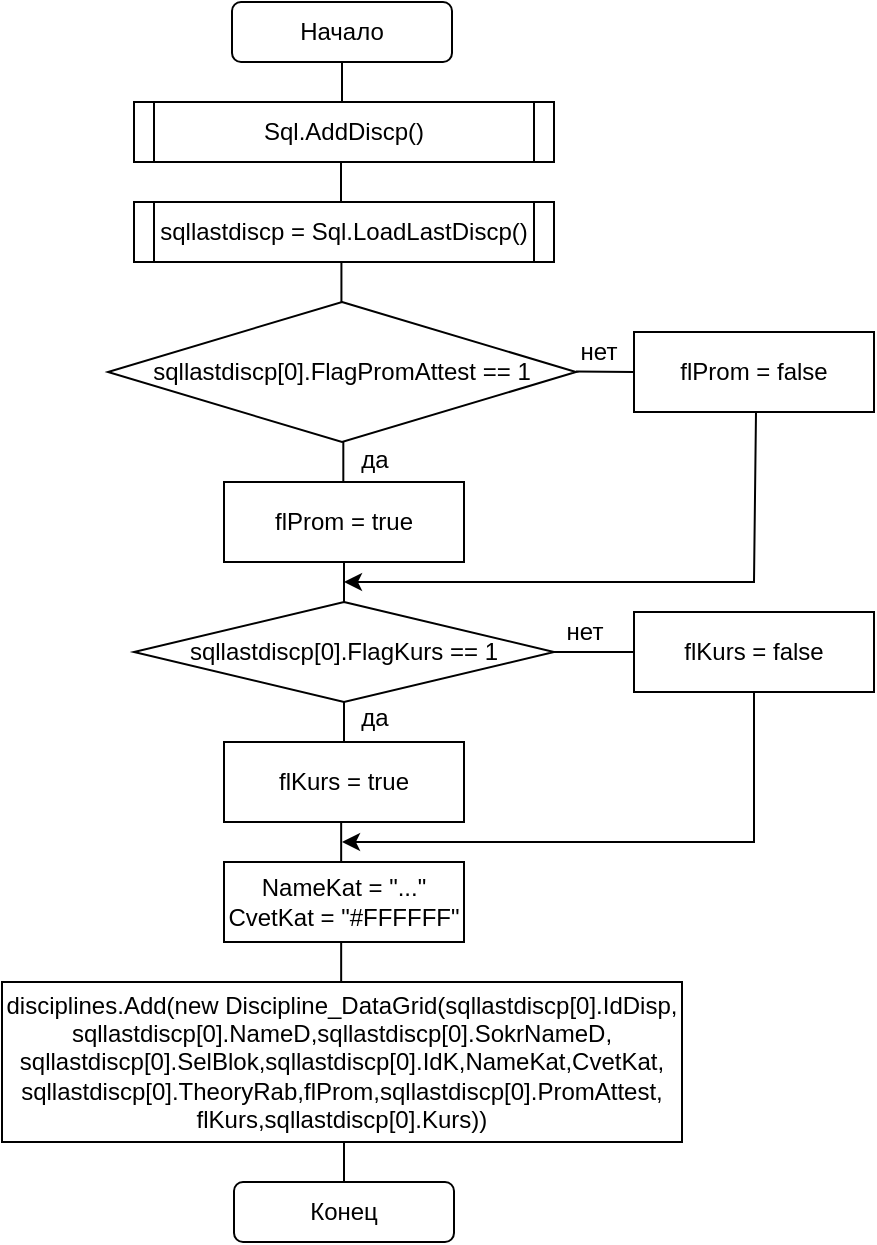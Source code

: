 <mxfile version="17.4.2" type="device"><diagram id="ml0OEdssNHjhu5QTCGbr" name="Страница 1"><mxGraphModel dx="1038" dy="660" grid="1" gridSize="10" guides="1" tooltips="1" connect="1" arrows="1" fold="1" page="1" pageScale="1" pageWidth="850" pageHeight="1100" math="0" shadow="0"><root><mxCell id="0"/><mxCell id="1" parent="0"/><mxCell id="8qgngSN1JKnpJw_fNwEq-1" value="Начало" style="rounded=1;whiteSpace=wrap;html=1;" vertex="1" parent="1"><mxGeometry x="369" y="180" width="110" height="30" as="geometry"/></mxCell><mxCell id="8qgngSN1JKnpJw_fNwEq-2" value="" style="endArrow=none;html=1;rounded=0;entryX=0.5;entryY=1;entryDx=0;entryDy=0;" edge="1" parent="1" target="8qgngSN1JKnpJw_fNwEq-1"><mxGeometry width="50" height="50" relative="1" as="geometry"><mxPoint x="424" y="230" as="sourcePoint"/><mxPoint x="450" y="310" as="targetPoint"/></mxGeometry></mxCell><mxCell id="8qgngSN1JKnpJw_fNwEq-3" value="flProm = true" style="rounded=0;whiteSpace=wrap;html=1;" vertex="1" parent="1"><mxGeometry x="365" y="420" width="120" height="40" as="geometry"/></mxCell><mxCell id="8qgngSN1JKnpJw_fNwEq-6" value="" style="group" vertex="1" connectable="0" parent="1"><mxGeometry x="320" y="230" width="210" height="30" as="geometry"/></mxCell><mxCell id="8qgngSN1JKnpJw_fNwEq-7" value="Sql.AddDiscp()" style="rounded=0;whiteSpace=wrap;html=1;" vertex="1" parent="8qgngSN1JKnpJw_fNwEq-6"><mxGeometry width="210" height="30" as="geometry"/></mxCell><mxCell id="8qgngSN1JKnpJw_fNwEq-8" value="" style="endArrow=none;html=1;rounded=0;" edge="1" parent="8qgngSN1JKnpJw_fNwEq-6"><mxGeometry width="50" height="50" relative="1" as="geometry"><mxPoint x="10.0" y="30" as="sourcePoint"/><mxPoint x="10.0" as="targetPoint"/></mxGeometry></mxCell><mxCell id="8qgngSN1JKnpJw_fNwEq-9" value="" style="endArrow=none;html=1;rounded=0;" edge="1" parent="8qgngSN1JKnpJw_fNwEq-6"><mxGeometry width="50" height="50" relative="1" as="geometry"><mxPoint x="200.0" y="30" as="sourcePoint"/><mxPoint x="200.0" as="targetPoint"/></mxGeometry></mxCell><mxCell id="8qgngSN1JKnpJw_fNwEq-10" value="" style="group" vertex="1" connectable="0" parent="1"><mxGeometry x="320" y="280" width="210" height="30" as="geometry"/></mxCell><mxCell id="8qgngSN1JKnpJw_fNwEq-11" value="sqllastdiscp = Sql.LoadLastDiscp()" style="rounded=0;whiteSpace=wrap;html=1;" vertex="1" parent="8qgngSN1JKnpJw_fNwEq-10"><mxGeometry width="210.0" height="30" as="geometry"/></mxCell><mxCell id="8qgngSN1JKnpJw_fNwEq-12" value="" style="endArrow=none;html=1;rounded=0;" edge="1" parent="8qgngSN1JKnpJw_fNwEq-10"><mxGeometry width="50" height="50" relative="1" as="geometry"><mxPoint x="10.0" y="30" as="sourcePoint"/><mxPoint x="10.0" as="targetPoint"/></mxGeometry></mxCell><mxCell id="8qgngSN1JKnpJw_fNwEq-13" value="" style="endArrow=none;html=1;rounded=0;" edge="1" parent="8qgngSN1JKnpJw_fNwEq-10"><mxGeometry width="50" height="50" relative="1" as="geometry"><mxPoint x="200.0" y="30" as="sourcePoint"/><mxPoint x="200.0" as="targetPoint"/></mxGeometry></mxCell><mxCell id="8qgngSN1JKnpJw_fNwEq-14" value="" style="endArrow=none;html=1;rounded=0;entryX=0.5;entryY=1;entryDx=0;entryDy=0;" edge="1" parent="1"><mxGeometry width="50" height="50" relative="1" as="geometry"><mxPoint x="423.5" y="280" as="sourcePoint"/><mxPoint x="423.5" y="260" as="targetPoint"/></mxGeometry></mxCell><mxCell id="8qgngSN1JKnpJw_fNwEq-16" value="sqllastdiscp[0].FlagPromAttest == 1" style="rhombus;whiteSpace=wrap;html=1;" vertex="1" parent="1"><mxGeometry x="307" y="330" width="234" height="70" as="geometry"/></mxCell><mxCell id="8qgngSN1JKnpJw_fNwEq-17" value="" style="endArrow=none;html=1;rounded=0;entryX=0.5;entryY=1;entryDx=0;entryDy=0;" edge="1" parent="1"><mxGeometry width="50" height="50" relative="1" as="geometry"><mxPoint x="423.71" y="330" as="sourcePoint"/><mxPoint x="423.71" y="310" as="targetPoint"/></mxGeometry></mxCell><mxCell id="8qgngSN1JKnpJw_fNwEq-18" value="" style="endArrow=none;html=1;rounded=0;entryX=0.5;entryY=1;entryDx=0;entryDy=0;" edge="1" parent="1"><mxGeometry width="50" height="50" relative="1" as="geometry"><mxPoint x="424.66" y="420" as="sourcePoint"/><mxPoint x="424.66" y="400" as="targetPoint"/></mxGeometry></mxCell><mxCell id="8qgngSN1JKnpJw_fNwEq-19" value="flProm = false" style="rounded=0;whiteSpace=wrap;html=1;" vertex="1" parent="1"><mxGeometry x="570" y="345" width="120" height="40" as="geometry"/></mxCell><mxCell id="8qgngSN1JKnpJw_fNwEq-20" value="sqllastdiscp[0].FlagKurs == 1" style="rhombus;whiteSpace=wrap;html=1;" vertex="1" parent="1"><mxGeometry x="320" y="480" width="210" height="50" as="geometry"/></mxCell><mxCell id="8qgngSN1JKnpJw_fNwEq-21" value="" style="endArrow=none;html=1;rounded=0;entryX=0.5;entryY=1;entryDx=0;entryDy=0;" edge="1" parent="1"><mxGeometry width="50" height="50" relative="1" as="geometry"><mxPoint x="425.0" y="480" as="sourcePoint"/><mxPoint x="425.0" y="460" as="targetPoint"/></mxGeometry></mxCell><mxCell id="8qgngSN1JKnpJw_fNwEq-22" value="flKurs = true" style="rounded=0;whiteSpace=wrap;html=1;" vertex="1" parent="1"><mxGeometry x="365" y="550" width="120" height="40" as="geometry"/></mxCell><mxCell id="8qgngSN1JKnpJw_fNwEq-23" value="" style="endArrow=none;html=1;rounded=0;entryX=0.5;entryY=1;entryDx=0;entryDy=0;" edge="1" parent="1"><mxGeometry width="50" height="50" relative="1" as="geometry"><mxPoint x="425" y="550" as="sourcePoint"/><mxPoint x="425" y="530" as="targetPoint"/></mxGeometry></mxCell><mxCell id="8qgngSN1JKnpJw_fNwEq-24" value="flKurs = false" style="rounded=0;whiteSpace=wrap;html=1;" vertex="1" parent="1"><mxGeometry x="570" y="485" width="120" height="40" as="geometry"/></mxCell><mxCell id="8qgngSN1JKnpJw_fNwEq-25" value="NameKat = &quot;...&quot;&lt;br&gt;CvetKat = &quot;#FFFFFF&quot;" style="rounded=0;whiteSpace=wrap;html=1;" vertex="1" parent="1"><mxGeometry x="365" y="610" width="120" height="40" as="geometry"/></mxCell><mxCell id="8qgngSN1JKnpJw_fNwEq-26" value="" style="endArrow=none;html=1;rounded=0;entryX=0.5;entryY=1;entryDx=0;entryDy=0;" edge="1" parent="1"><mxGeometry width="50" height="50" relative="1" as="geometry"><mxPoint x="423.58" y="610" as="sourcePoint"/><mxPoint x="423.58" y="590" as="targetPoint"/></mxGeometry></mxCell><mxCell id="8qgngSN1JKnpJw_fNwEq-27" value="disciplines.Add(new Discipline_DataGrid(sqllastdiscp[0].IdDisp, sqllastdiscp[0].NameD,sqllastdiscp[0].SokrNameD, sqllastdiscp[0].SelBlok,sqllastdiscp[0].IdK,NameKat,CvetKat, sqllastdiscp[0].TheoryRab,flProm,sqllastdiscp[0].PromAttest, flKurs,sqllastdiscp[0].Kurs))" style="rounded=0;whiteSpace=wrap;html=1;" vertex="1" parent="1"><mxGeometry x="254" y="670" width="340" height="80" as="geometry"/></mxCell><mxCell id="8qgngSN1JKnpJw_fNwEq-28" value="" style="endArrow=none;html=1;rounded=0;entryX=0.5;entryY=1;entryDx=0;entryDy=0;" edge="1" parent="1"><mxGeometry width="50" height="50" relative="1" as="geometry"><mxPoint x="423.58" y="670" as="sourcePoint"/><mxPoint x="423.58" y="650" as="targetPoint"/></mxGeometry></mxCell><mxCell id="8qgngSN1JKnpJw_fNwEq-29" value="Конец" style="rounded=1;whiteSpace=wrap;html=1;" vertex="1" parent="1"><mxGeometry x="370" y="770" width="110" height="30" as="geometry"/></mxCell><mxCell id="8qgngSN1JKnpJw_fNwEq-30" value="" style="endArrow=none;html=1;rounded=0;entryX=0.5;entryY=1;entryDx=0;entryDy=0;" edge="1" parent="1"><mxGeometry width="50" height="50" relative="1" as="geometry"><mxPoint x="425.0" y="770" as="sourcePoint"/><mxPoint x="425.0" y="750" as="targetPoint"/></mxGeometry></mxCell><mxCell id="8qgngSN1JKnpJw_fNwEq-31" value="" style="endArrow=none;html=1;rounded=0;entryX=0.5;entryY=1;entryDx=0;entryDy=0;exitX=0;exitY=0.5;exitDx=0;exitDy=0;" edge="1" parent="1" source="8qgngSN1JKnpJw_fNwEq-24"><mxGeometry width="50" height="50" relative="1" as="geometry"><mxPoint x="530" y="525" as="sourcePoint"/><mxPoint x="530" y="505" as="targetPoint"/></mxGeometry></mxCell><mxCell id="8qgngSN1JKnpJw_fNwEq-32" value="" style="endArrow=classic;html=1;rounded=0;exitX=0.5;exitY=1;exitDx=0;exitDy=0;endFill=1;" edge="1" parent="1" source="8qgngSN1JKnpJw_fNwEq-24"><mxGeometry width="50" height="50" relative="1" as="geometry"><mxPoint x="580" y="515" as="sourcePoint"/><mxPoint x="424" y="600" as="targetPoint"/><Array as="points"><mxPoint x="630" y="600"/></Array></mxGeometry></mxCell><mxCell id="8qgngSN1JKnpJw_fNwEq-33" value="" style="endArrow=classic;html=1;rounded=0;exitX=0.5;exitY=1;exitDx=0;exitDy=0;endFill=1;" edge="1" parent="1"><mxGeometry width="50" height="50" relative="1" as="geometry"><mxPoint x="631" y="385" as="sourcePoint"/><mxPoint x="425" y="470" as="targetPoint"/><Array as="points"><mxPoint x="630" y="470"/></Array></mxGeometry></mxCell><mxCell id="8qgngSN1JKnpJw_fNwEq-34" value="" style="endArrow=none;html=1;rounded=0;entryX=0.5;entryY=1;entryDx=0;entryDy=0;exitX=0;exitY=0.5;exitDx=0;exitDy=0;" edge="1" parent="1" source="8qgngSN1JKnpJw_fNwEq-19"><mxGeometry width="50" height="50" relative="1" as="geometry"><mxPoint x="581" y="364.8" as="sourcePoint"/><mxPoint x="541" y="364.8" as="targetPoint"/></mxGeometry></mxCell><mxCell id="8qgngSN1JKnpJw_fNwEq-36" value="нет" style="text;html=1;align=center;verticalAlign=middle;resizable=0;points=[];autosize=1;strokeColor=none;fillColor=none;" vertex="1" parent="1"><mxGeometry x="537" y="345" width="30" height="20" as="geometry"/></mxCell><mxCell id="8qgngSN1JKnpJw_fNwEq-37" value="да" style="text;html=1;align=center;verticalAlign=middle;resizable=0;points=[];autosize=1;strokeColor=none;fillColor=none;" vertex="1" parent="1"><mxGeometry x="425" y="399" width="30" height="20" as="geometry"/></mxCell><mxCell id="8qgngSN1JKnpJw_fNwEq-38" value="нет" style="text;html=1;align=center;verticalAlign=middle;resizable=0;points=[];autosize=1;strokeColor=none;fillColor=none;" vertex="1" parent="1"><mxGeometry x="530" y="485" width="30" height="20" as="geometry"/></mxCell><mxCell id="8qgngSN1JKnpJw_fNwEq-39" value="да" style="text;html=1;align=center;verticalAlign=middle;resizable=0;points=[];autosize=1;strokeColor=none;fillColor=none;" vertex="1" parent="1"><mxGeometry x="425" y="528" width="30" height="20" as="geometry"/></mxCell></root></mxGraphModel></diagram></mxfile>